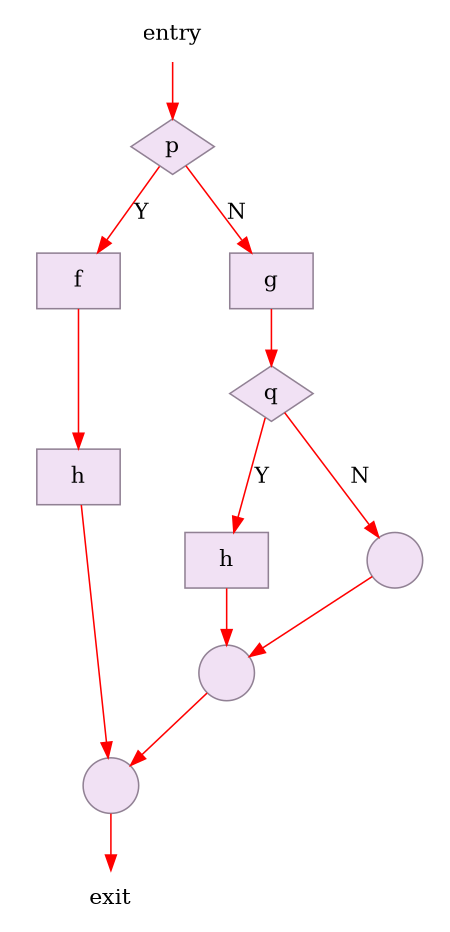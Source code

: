 digraph test {
    size="3,6.3"
	ratio="fill";
	node [color="#918194", fillcolor="#f1e1f4", style="filled"];
	edge [color="red"];
	node1 [label="p", shape="diamond"];
	node2 [label="f", shape="box"];
	node3 [label="h", shape="box"];
	node4 [label="g", shape="box"];
	node5 [label="q", shape="diamond"];
	node6 [label="h", shape="box"];
	node7 [filllcolor="yellow", label=" ", shape="circle", style="filled"];
	node8 [filllcolor="yellow", label=" ", shape="circle", style="filled"];
	node9 [filllcolor="yellow", label=" ", shape="circle", style="filled"];
	entry [fillcolor="white", label="entry", shape="plaintext", style="filled"];
	exit [fillcolor="white", label="exit", shape="plaintext", style="filled"];
	node3 -> node9;
	node9 -> exit;
	node8 -> node9;
	node2 -> node3;
	node6 -> node8;
	node7 -> node8;
	node5 -> node6 [label="Y"];
	node5 -> node7 [label="N"];
	node1 -> node2 [label="Y"];
	node1 -> node4 [label="N"];
	node4 -> node5;
	entry -> node1;
}
